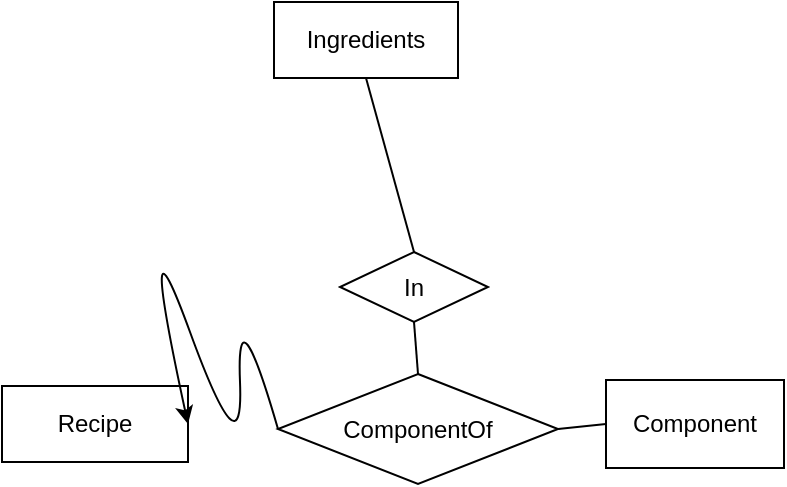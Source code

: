 <mxfile version="24.8.6">
  <diagram id="C5RBs43oDa-KdzZeNtuy" name="Page-1">
    <mxGraphModel dx="1351" dy="879" grid="0" gridSize="10" guides="1" tooltips="1" connect="1" arrows="1" fold="1" page="1" pageScale="1" pageWidth="827" pageHeight="1169" math="0" shadow="0">
      <root>
        <mxCell id="WIyWlLk6GJQsqaUBKTNV-0" />
        <mxCell id="WIyWlLk6GJQsqaUBKTNV-1" parent="WIyWlLk6GJQsqaUBKTNV-0" />
        <mxCell id="dCcHSDOOJQg7EE9JDYHZ-0" value="Recipe" style="rounded=0;whiteSpace=wrap;html=1;" vertex="1" parent="WIyWlLk6GJQsqaUBKTNV-1">
          <mxGeometry x="321" y="381" width="93" height="38" as="geometry" />
        </mxCell>
        <mxCell id="dCcHSDOOJQg7EE9JDYHZ-3" value="Component" style="rounded=0;whiteSpace=wrap;html=1;" vertex="1" parent="WIyWlLk6GJQsqaUBKTNV-1">
          <mxGeometry x="623" y="378" width="89" height="44" as="geometry" />
        </mxCell>
        <mxCell id="dCcHSDOOJQg7EE9JDYHZ-5" value="ComponentOf" style="rhombus;whiteSpace=wrap;html=1;" vertex="1" parent="WIyWlLk6GJQsqaUBKTNV-1">
          <mxGeometry x="459" y="375" width="140" height="55" as="geometry" />
        </mxCell>
        <mxCell id="dCcHSDOOJQg7EE9JDYHZ-7" value="" style="endArrow=none;html=1;rounded=0;exitX=1;exitY=0.5;exitDx=0;exitDy=0;entryX=0;entryY=0.5;entryDx=0;entryDy=0;" edge="1" parent="WIyWlLk6GJQsqaUBKTNV-1" source="dCcHSDOOJQg7EE9JDYHZ-5" target="dCcHSDOOJQg7EE9JDYHZ-3">
          <mxGeometry width="50" height="50" relative="1" as="geometry">
            <mxPoint x="388" y="330" as="sourcePoint" />
            <mxPoint x="438" y="280" as="targetPoint" />
          </mxGeometry>
        </mxCell>
        <mxCell id="dCcHSDOOJQg7EE9JDYHZ-10" value="Ingredients" style="rounded=0;whiteSpace=wrap;html=1;" vertex="1" parent="WIyWlLk6GJQsqaUBKTNV-1">
          <mxGeometry x="457" y="189" width="92" height="38" as="geometry" />
        </mxCell>
        <mxCell id="dCcHSDOOJQg7EE9JDYHZ-11" value="In" style="rhombus;whiteSpace=wrap;html=1;" vertex="1" parent="WIyWlLk6GJQsqaUBKTNV-1">
          <mxGeometry x="490" y="314" width="74" height="35" as="geometry" />
        </mxCell>
        <mxCell id="dCcHSDOOJQg7EE9JDYHZ-13" value="" style="endArrow=none;html=1;rounded=0;exitX=0.5;exitY=0;exitDx=0;exitDy=0;entryX=0.5;entryY=1;entryDx=0;entryDy=0;" edge="1" parent="WIyWlLk6GJQsqaUBKTNV-1" source="dCcHSDOOJQg7EE9JDYHZ-5" target="dCcHSDOOJQg7EE9JDYHZ-11">
          <mxGeometry width="50" height="50" relative="1" as="geometry">
            <mxPoint x="388" y="330" as="sourcePoint" />
            <mxPoint x="438" y="280" as="targetPoint" />
          </mxGeometry>
        </mxCell>
        <mxCell id="dCcHSDOOJQg7EE9JDYHZ-14" value="" style="endArrow=none;html=1;rounded=0;exitX=0.5;exitY=0;exitDx=0;exitDy=0;entryX=0.5;entryY=1;entryDx=0;entryDy=0;" edge="1" parent="WIyWlLk6GJQsqaUBKTNV-1" source="dCcHSDOOJQg7EE9JDYHZ-11" target="dCcHSDOOJQg7EE9JDYHZ-10">
          <mxGeometry width="50" height="50" relative="1" as="geometry">
            <mxPoint x="388" y="330" as="sourcePoint" />
            <mxPoint x="438" y="280" as="targetPoint" />
          </mxGeometry>
        </mxCell>
        <mxCell id="dCcHSDOOJQg7EE9JDYHZ-15" value="" style="curved=1;endArrow=classic;html=1;rounded=0;exitX=0;exitY=0.5;exitDx=0;exitDy=0;entryX=1;entryY=0.5;entryDx=0;entryDy=0;" edge="1" parent="WIyWlLk6GJQsqaUBKTNV-1" source="dCcHSDOOJQg7EE9JDYHZ-5" target="dCcHSDOOJQg7EE9JDYHZ-0">
          <mxGeometry width="50" height="50" relative="1" as="geometry">
            <mxPoint x="388" y="330" as="sourcePoint" />
            <mxPoint x="401" y="312" as="targetPoint" />
            <Array as="points">
              <mxPoint x="438" y="330" />
              <mxPoint x="442" y="428" />
              <mxPoint x="388" y="280" />
            </Array>
          </mxGeometry>
        </mxCell>
      </root>
    </mxGraphModel>
  </diagram>
</mxfile>
